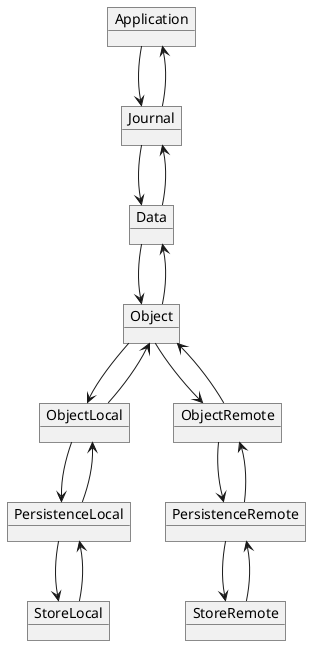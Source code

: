@startuml
'https://plantuml.com/object-diagram

object Application
object Journal
object Data
object Object
object ObjectLocal
object ObjectRemote
object PersistenceLocal
object PersistenceRemote
object StoreLocal
object StoreRemote


Application --> Journal
Journal --> Application
Journal --> Data
Data --> Journal
Data --> Object
Object --> Data
Object --> ObjectLocal
ObjectLocal --> Object
Object --> ObjectRemote
ObjectRemote --> Object
ObjectLocal --> PersistenceLocal
PersistenceLocal --> ObjectLocal
ObjectRemote --> PersistenceRemote
PersistenceRemote --> ObjectRemote
PersistenceLocal --> StoreLocal
StoreLocal --> PersistenceLocal
PersistenceRemote --> StoreRemote
StoreRemote --> PersistenceRemote




@enduml

@startuml
'https://plantuml.com/object-diagram
object Flakka
object Application
object Journal
object Data
object Object
object ObjectLocal
object ObjectRemote
object PersistenceLocal
object PersistenceRemote
object PersistenceBase
object CoreLoco
object CoreCommon
Flakka --> Application
Application --> Journal
Journal --> Data
Data --> Object
Object --> ObjectLocal
Object --> ObjectRemote
ObjectLocal --> PersistenceLocal
ObjectRemote --> PersistenceRemote

PersistenceLocal --> PersistenceBase

PersistenceRemote --> PersistenceBase
PersistenceBase --> CoreLoco
CoreLoco --> CoreCommon

@enduml
